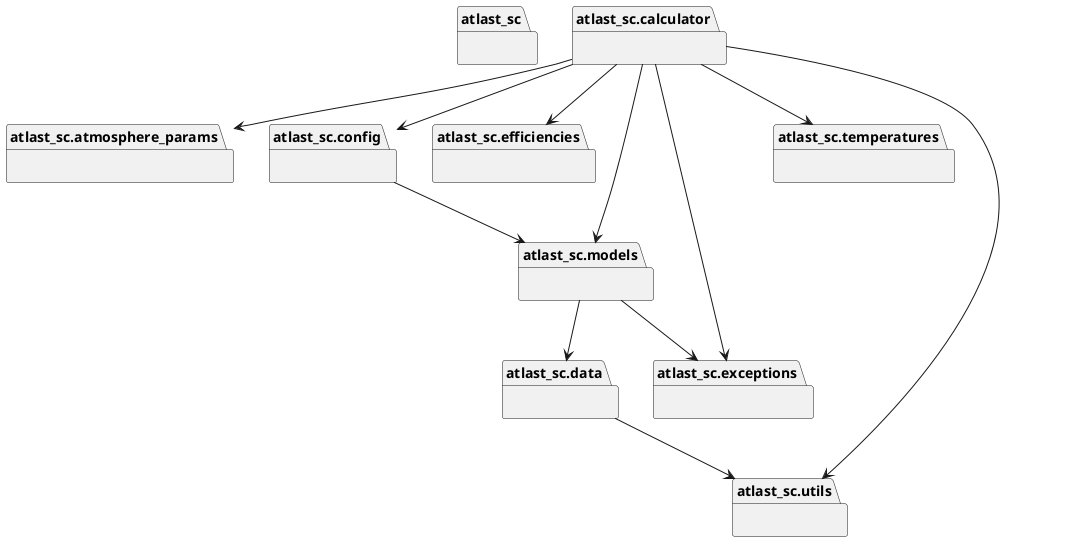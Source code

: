 @startuml packages_atlast_sc.calculator
set namespaceSeparator none
package "atlast_sc" as atlast_sc {
}
package "atlast_sc.atmosphere_params" as atlast_sc.atmosphere_params {
}
package "atlast_sc.calculator" as atlast_sc.calculator {
}
package "atlast_sc.config" as atlast_sc.config {
}
package "atlast_sc.data" as atlast_sc.data {
}
package "atlast_sc.efficiencies" as atlast_sc.efficiencies {
}
package "atlast_sc.exceptions" as atlast_sc.exceptions {
}
package "atlast_sc.models" as atlast_sc.models {
}
package "atlast_sc.temperatures" as atlast_sc.temperatures {
}
package "atlast_sc.utils" as atlast_sc.utils {
}
atlast_sc.calculator --> atlast_sc.atmosphere_params
atlast_sc.calculator --> atlast_sc.config
atlast_sc.calculator --> atlast_sc.efficiencies
atlast_sc.calculator --> atlast_sc.exceptions
atlast_sc.calculator --> atlast_sc.models
atlast_sc.calculator --> atlast_sc.temperatures
atlast_sc.calculator --> atlast_sc.utils
atlast_sc.config --> atlast_sc.models
atlast_sc.data --> atlast_sc.utils
atlast_sc.models --> atlast_sc.data
atlast_sc.models --> atlast_sc.exceptions
@enduml

